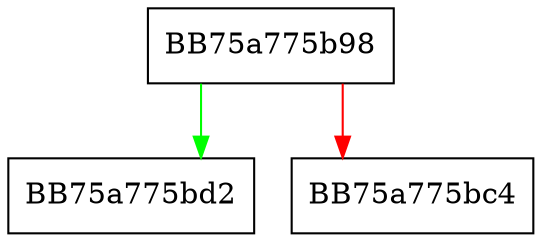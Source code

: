 digraph __acrt_RoInitialize {
  node [shape="box"];
  graph [splines=ortho];
  BB75a775b98 -> BB75a775bd2 [color="green"];
  BB75a775b98 -> BB75a775bc4 [color="red"];
}